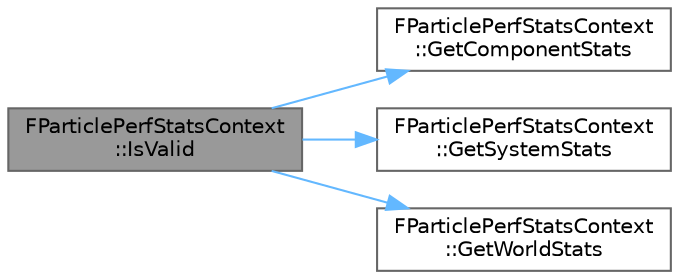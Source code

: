 digraph "FParticlePerfStatsContext::IsValid"
{
 // INTERACTIVE_SVG=YES
 // LATEX_PDF_SIZE
  bgcolor="transparent";
  edge [fontname=Helvetica,fontsize=10,labelfontname=Helvetica,labelfontsize=10];
  node [fontname=Helvetica,fontsize=10,shape=box,height=0.2,width=0.4];
  rankdir="LR";
  Node1 [id="Node000001",label="FParticlePerfStatsContext\l::IsValid",height=0.2,width=0.4,color="gray40", fillcolor="grey60", style="filled", fontcolor="black",tooltip=" "];
  Node1 -> Node2 [id="edge1_Node000001_Node000002",color="steelblue1",style="solid",tooltip=" "];
  Node2 [id="Node000002",label="FParticlePerfStatsContext\l::GetComponentStats",height=0.2,width=0.4,color="grey40", fillcolor="white", style="filled",URL="$d4/d54/structFParticlePerfStatsContext.html#a57892c4993d86d2c0063210a957cac10",tooltip=" "];
  Node1 -> Node3 [id="edge2_Node000001_Node000003",color="steelblue1",style="solid",tooltip=" "];
  Node3 [id="Node000003",label="FParticlePerfStatsContext\l::GetSystemStats",height=0.2,width=0.4,color="grey40", fillcolor="white", style="filled",URL="$d4/d54/structFParticlePerfStatsContext.html#a72e5c5553f1c340da5190a2b3f6bb24f",tooltip=" "];
  Node1 -> Node4 [id="edge3_Node000001_Node000004",color="steelblue1",style="solid",tooltip=" "];
  Node4 [id="Node000004",label="FParticlePerfStatsContext\l::GetWorldStats",height=0.2,width=0.4,color="grey40", fillcolor="white", style="filled",URL="$d4/d54/structFParticlePerfStatsContext.html#a675778ca49b240a4ba414dbd41325665",tooltip=" "];
}
